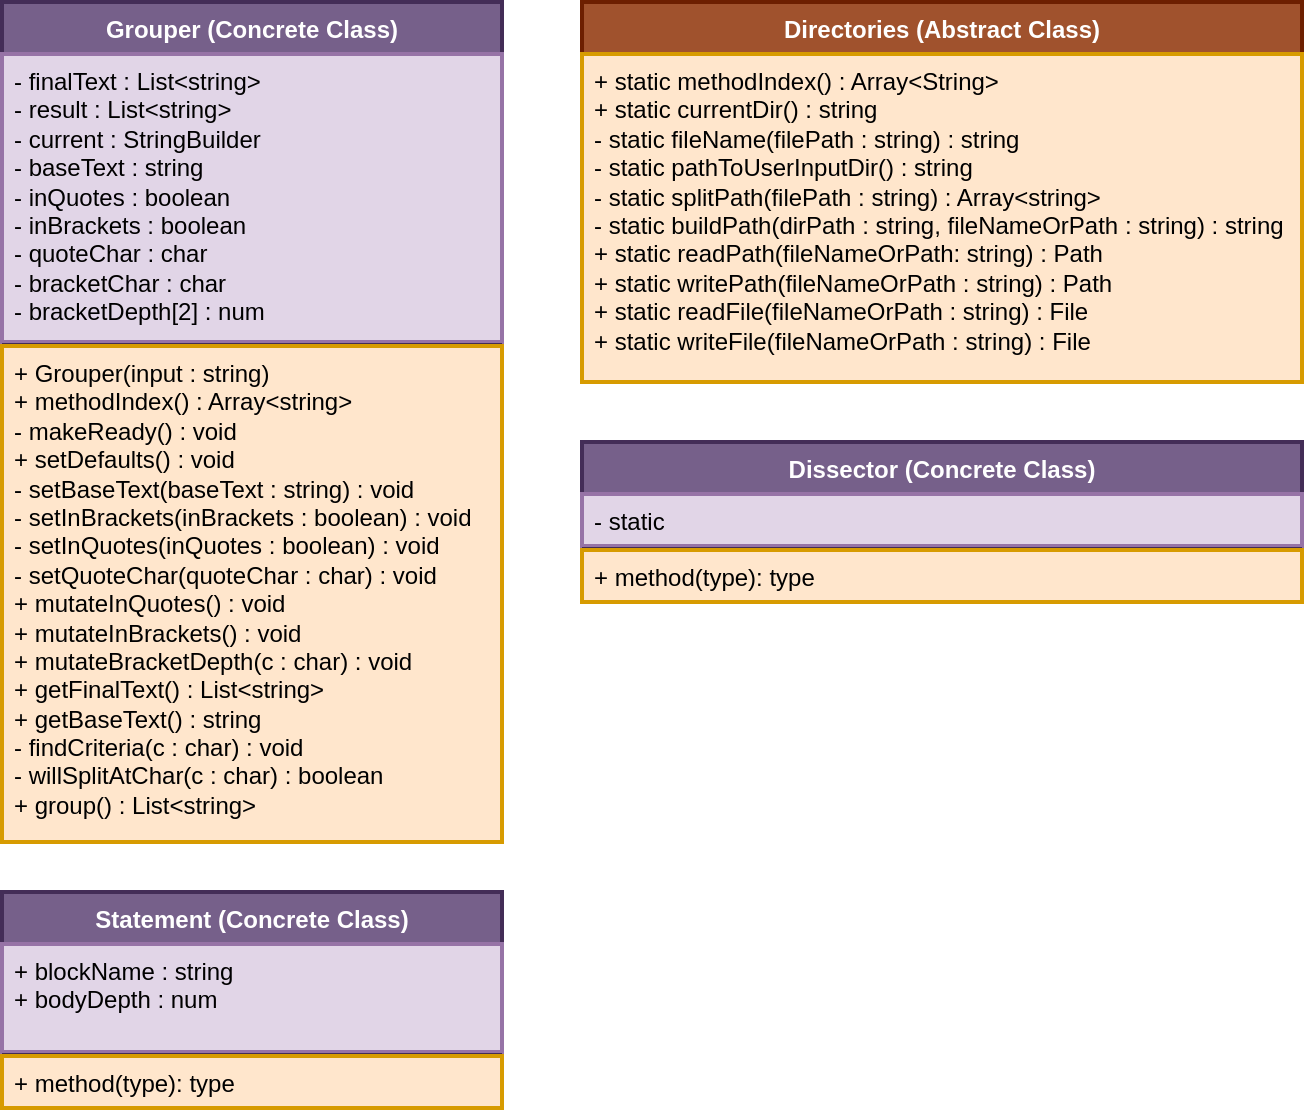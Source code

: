 <mxfile version="26.1.1">
  <diagram id="C5RBs43oDa-KdzZeNtuy" name="Page-1">
    <mxGraphModel dx="416" dy="613" grid="1" gridSize="10" guides="1" tooltips="1" connect="1" arrows="1" fold="1" page="1" pageScale="1" pageWidth="827" pageHeight="1169" math="0" shadow="0">
      <root>
        <mxCell id="WIyWlLk6GJQsqaUBKTNV-0" />
        <mxCell id="WIyWlLk6GJQsqaUBKTNV-1" parent="WIyWlLk6GJQsqaUBKTNV-0" />
        <mxCell id="855RGL7fszjHZQp88sN6-0" value="Grouper (Concrete Class)" style="swimlane;fontStyle=1;align=center;verticalAlign=top;childLayout=stackLayout;horizontal=1;startSize=26;horizontalStack=0;resizeParent=1;resizeParentMax=0;resizeLast=0;collapsible=1;marginBottom=0;whiteSpace=wrap;html=1;fillColor=#76608a;strokeColor=#432D57;fontColor=#ffffff;strokeWidth=2;" parent="WIyWlLk6GJQsqaUBKTNV-1" vertex="1">
          <mxGeometry x="100" y="140" width="250" height="420" as="geometry">
            <mxRectangle x="130" y="170" width="100" height="30" as="alternateBounds" />
          </mxGeometry>
        </mxCell>
        <mxCell id="855RGL7fszjHZQp88sN6-1" value="- finalText : List&amp;lt;string&amp;gt;&lt;div&gt;- result : List&amp;lt;string&amp;gt;&lt;/div&gt;&lt;div&gt;- current : StringBuilder&lt;/div&gt;&lt;div&gt;- baseText : string&lt;/div&gt;&lt;div&gt;- inQuotes : boolean&lt;/div&gt;&lt;div&gt;- inBrackets : boolean&lt;/div&gt;&lt;div&gt;- quoteChar : char&lt;/div&gt;&lt;div&gt;- bracketChar : char&lt;/div&gt;&lt;div&gt;- bracketDepth[2] : num&lt;/div&gt;" style="text;strokeColor=#9673a6;fillColor=#e1d5e7;align=left;verticalAlign=top;spacingLeft=4;spacingRight=4;overflow=hidden;rotatable=0;points=[[0,0.5],[1,0.5]];portConstraint=eastwest;whiteSpace=wrap;html=1;strokeWidth=2;" parent="855RGL7fszjHZQp88sN6-0" vertex="1">
          <mxGeometry y="26" width="250" height="144" as="geometry" />
        </mxCell>
        <mxCell id="855RGL7fszjHZQp88sN6-2" value="" style="line;strokeWidth=1;fillColor=none;align=left;verticalAlign=middle;spacingTop=-1;spacingLeft=3;spacingRight=3;rotatable=0;labelPosition=right;points=[];portConstraint=eastwest;strokeColor=inherit;" parent="855RGL7fszjHZQp88sN6-0" vertex="1">
          <mxGeometry y="170" width="250" height="2" as="geometry" />
        </mxCell>
        <mxCell id="855RGL7fszjHZQp88sN6-3" value="+ Grouper(input : string)&lt;div&gt;+ methodIndex() : Array&amp;lt;string&amp;gt;&lt;br&gt;&lt;div&gt;- makeReady() : void&lt;/div&gt;&lt;div&gt;&lt;div&gt;+ setDefaults() : void&lt;/div&gt;&lt;div&gt;- setBaseText(baseText : string) : void&lt;/div&gt;&lt;/div&gt;&lt;div&gt;&lt;span style=&quot;background-color: transparent; color: light-dark(rgb(0, 0, 0), rgb(255, 255, 255));&quot;&gt;- setInBrackets(inBrackets : boolean) : void&lt;/span&gt;&lt;/div&gt;&lt;div&gt;&lt;div&gt;- setInQuotes(inQuotes : boolean) : void&lt;/div&gt;&lt;div&gt;&lt;span style=&quot;background-color: transparent; color: light-dark(rgb(0, 0, 0), rgb(255, 255, 255));&quot;&gt;- setQuoteChar(quoteChar : char) : void&lt;/span&gt;&lt;/div&gt;&lt;div&gt;&lt;span style=&quot;background-color: transparent; color: light-dark(rgb(0, 0, 0), rgb(255, 255, 255));&quot;&gt;+ mutateInQuotes() : void&lt;/span&gt;&lt;/div&gt;&lt;div&gt;+ mutateInBrackets() : void&lt;/div&gt;&lt;div&gt;+ mutateBracketDepth(c : char) : void&lt;/div&gt;&lt;div&gt;+ getFinalText() : List&amp;lt;string&amp;gt;&lt;/div&gt;&lt;/div&gt;&lt;div&gt;+ getBaseText() : string&lt;/div&gt;&lt;div&gt;- findCriteria(c : char) : void&lt;/div&gt;&lt;div&gt;- willSplitAtChar(c : char) : boolean&lt;/div&gt;&lt;div&gt;+ group() : List&amp;lt;string&amp;gt;&lt;/div&gt;&lt;/div&gt;" style="text;strokeColor=#d79b00;fillColor=#ffe6cc;align=left;verticalAlign=top;spacingLeft=4;spacingRight=4;overflow=hidden;rotatable=0;points=[[0,0.5],[1,0.5]];portConstraint=eastwest;whiteSpace=wrap;html=1;strokeWidth=2;" parent="855RGL7fszjHZQp88sN6-0" vertex="1">
          <mxGeometry y="172" width="250" height="248" as="geometry" />
        </mxCell>
        <mxCell id="Nwc5DuwQveKl4h5yeEwE-0" value="Directories (Abstract Class)" style="swimlane;fontStyle=1;align=center;verticalAlign=top;childLayout=stackLayout;horizontal=1;startSize=26;horizontalStack=0;resizeParent=1;resizeParentMax=0;resizeLast=0;collapsible=1;marginBottom=0;whiteSpace=wrap;html=1;fillColor=#a0522d;strokeColor=#6D1F00;fontColor=#ffffff;strokeWidth=2;" parent="WIyWlLk6GJQsqaUBKTNV-1" vertex="1">
          <mxGeometry x="390" y="140" width="360" height="190" as="geometry">
            <mxRectangle x="470" y="140" width="100" height="30" as="alternateBounds" />
          </mxGeometry>
        </mxCell>
        <mxCell id="Nwc5DuwQveKl4h5yeEwE-3" value="&lt;div&gt;+ static methodIndex() : Array&amp;lt;String&amp;gt;&lt;/div&gt;&lt;div&gt;&lt;span style=&quot;background-color: transparent; color: light-dark(rgb(0, 0, 0), rgb(255, 255, 255));&quot;&gt;+ static currentDir() : string&lt;/span&gt;&lt;/div&gt;&lt;div&gt;- static fileName(filePath : string) : string&lt;/div&gt;- static pathToUserInputDir() : string&lt;div&gt;- static splitPath(filePath : string) : Array&amp;lt;string&amp;gt;&lt;/div&gt;&lt;div&gt;- static buildPath(dirPath : string, fileNameOrPath : string) : string&lt;/div&gt;&lt;div&gt;+ static readPath(&lt;span style=&quot;background-color: transparent; color: light-dark(rgb(0, 0, 0), rgb(255, 255, 255));&quot;&gt;fileNameOrPath: string) : Path&lt;/span&gt;&lt;/div&gt;&lt;div&gt;+ static writePath(fileNameOrPath&lt;span style=&quot;background-color: transparent; color: light-dark(rgb(0, 0, 0), rgb(255, 255, 255));&quot;&gt;&amp;nbsp;: string) : Path&lt;/span&gt;&lt;/div&gt;&lt;div&gt;&lt;span style=&quot;background-color: transparent; color: light-dark(rgb(0, 0, 0), rgb(255, 255, 255));&quot;&gt;+ static readFile(&lt;/span&gt;&lt;span style=&quot;background-color: transparent; color: light-dark(rgb(0, 0, 0), rgb(255, 255, 255));&quot;&gt;fileNameOrPath : string) : File&lt;/span&gt;&lt;/div&gt;&lt;div&gt;&lt;span style=&quot;background-color: transparent; color: light-dark(rgb(0, 0, 0), rgb(255, 255, 255));&quot;&gt;+ static writeFile(&lt;/span&gt;&lt;span style=&quot;background-color: transparent; color: light-dark(rgb(0, 0, 0), rgb(255, 255, 255));&quot;&gt;fileNameOrPath : string) : File&lt;/span&gt;&lt;/div&gt;" style="text;strokeColor=#d79b00;fillColor=#ffe6cc;align=left;verticalAlign=top;spacingLeft=4;spacingRight=4;overflow=hidden;rotatable=0;points=[[0,0.5],[1,0.5]];portConstraint=eastwest;whiteSpace=wrap;html=1;strokeWidth=2;" parent="Nwc5DuwQveKl4h5yeEwE-0" vertex="1">
          <mxGeometry y="26" width="360" height="164" as="geometry" />
        </mxCell>
        <mxCell id="NuBtXrx_UIXL1kUx6aZ_-0" value="Dissector (Concrete Class)" style="swimlane;fontStyle=1;align=center;verticalAlign=top;childLayout=stackLayout;horizontal=1;startSize=26;horizontalStack=0;resizeParent=1;resizeParentMax=0;resizeLast=0;collapsible=1;marginBottom=0;whiteSpace=wrap;html=1;fillColor=#76608a;strokeColor=#432D57;fontColor=#ffffff;strokeWidth=2;" parent="WIyWlLk6GJQsqaUBKTNV-1" vertex="1">
          <mxGeometry x="390" y="360" width="360" height="80" as="geometry">
            <mxRectangle x="130" y="170" width="100" height="30" as="alternateBounds" />
          </mxGeometry>
        </mxCell>
        <mxCell id="NuBtXrx_UIXL1kUx6aZ_-1" value="- static" style="text;strokeColor=#9673a6;fillColor=#e1d5e7;align=left;verticalAlign=top;spacingLeft=4;spacingRight=4;overflow=hidden;rotatable=0;points=[[0,0.5],[1,0.5]];portConstraint=eastwest;whiteSpace=wrap;html=1;strokeWidth=2;" parent="NuBtXrx_UIXL1kUx6aZ_-0" vertex="1">
          <mxGeometry y="26" width="360" height="26" as="geometry" />
        </mxCell>
        <mxCell id="NuBtXrx_UIXL1kUx6aZ_-2" value="" style="line;strokeWidth=1;fillColor=none;align=left;verticalAlign=middle;spacingTop=-1;spacingLeft=3;spacingRight=3;rotatable=0;labelPosition=right;points=[];portConstraint=eastwest;strokeColor=inherit;" parent="NuBtXrx_UIXL1kUx6aZ_-0" vertex="1">
          <mxGeometry y="52" width="360" height="2" as="geometry" />
        </mxCell>
        <mxCell id="NuBtXrx_UIXL1kUx6aZ_-3" value="+ method(type): type" style="text;strokeColor=#d79b00;fillColor=#ffe6cc;align=left;verticalAlign=top;spacingLeft=4;spacingRight=4;overflow=hidden;rotatable=0;points=[[0,0.5],[1,0.5]];portConstraint=eastwest;whiteSpace=wrap;html=1;strokeWidth=2;" parent="NuBtXrx_UIXL1kUx6aZ_-0" vertex="1">
          <mxGeometry y="54" width="360" height="26" as="geometry" />
        </mxCell>
        <mxCell id="NJ3C4gdDFAe8AVc2Imgk-1" value="Statement (Concrete Class)" style="swimlane;fontStyle=1;align=center;verticalAlign=top;childLayout=stackLayout;horizontal=1;startSize=26;horizontalStack=0;resizeParent=1;resizeParentMax=0;resizeLast=0;collapsible=1;marginBottom=0;whiteSpace=wrap;html=1;fillColor=#76608a;strokeColor=#432D57;fontColor=#ffffff;strokeWidth=2;" parent="WIyWlLk6GJQsqaUBKTNV-1" vertex="1">
          <mxGeometry x="100" y="585" width="250" height="108" as="geometry">
            <mxRectangle x="130" y="170" width="100" height="30" as="alternateBounds" />
          </mxGeometry>
        </mxCell>
        <mxCell id="NJ3C4gdDFAe8AVc2Imgk-2" value="+ blockName : string&lt;div&gt;+ bodyDepth : num&lt;/div&gt;" style="text;strokeColor=#9673a6;fillColor=#e1d5e7;align=left;verticalAlign=top;spacingLeft=4;spacingRight=4;overflow=hidden;rotatable=0;points=[[0,0.5],[1,0.5]];portConstraint=eastwest;whiteSpace=wrap;html=1;strokeWidth=2;" parent="NJ3C4gdDFAe8AVc2Imgk-1" vertex="1">
          <mxGeometry y="26" width="250" height="54" as="geometry" />
        </mxCell>
        <mxCell id="NJ3C4gdDFAe8AVc2Imgk-3" value="" style="line;strokeWidth=1;fillColor=none;align=left;verticalAlign=middle;spacingTop=-1;spacingLeft=3;spacingRight=3;rotatable=0;labelPosition=right;points=[];portConstraint=eastwest;strokeColor=inherit;" parent="NJ3C4gdDFAe8AVc2Imgk-1" vertex="1">
          <mxGeometry y="80" width="250" height="2" as="geometry" />
        </mxCell>
        <mxCell id="NJ3C4gdDFAe8AVc2Imgk-4" value="+ method(type): type" style="text;strokeColor=#d79b00;fillColor=#ffe6cc;align=left;verticalAlign=top;spacingLeft=4;spacingRight=4;overflow=hidden;rotatable=0;points=[[0,0.5],[1,0.5]];portConstraint=eastwest;whiteSpace=wrap;html=1;strokeWidth=2;" parent="NJ3C4gdDFAe8AVc2Imgk-1" vertex="1">
          <mxGeometry y="82" width="250" height="26" as="geometry" />
        </mxCell>
      </root>
    </mxGraphModel>
  </diagram>
</mxfile>
